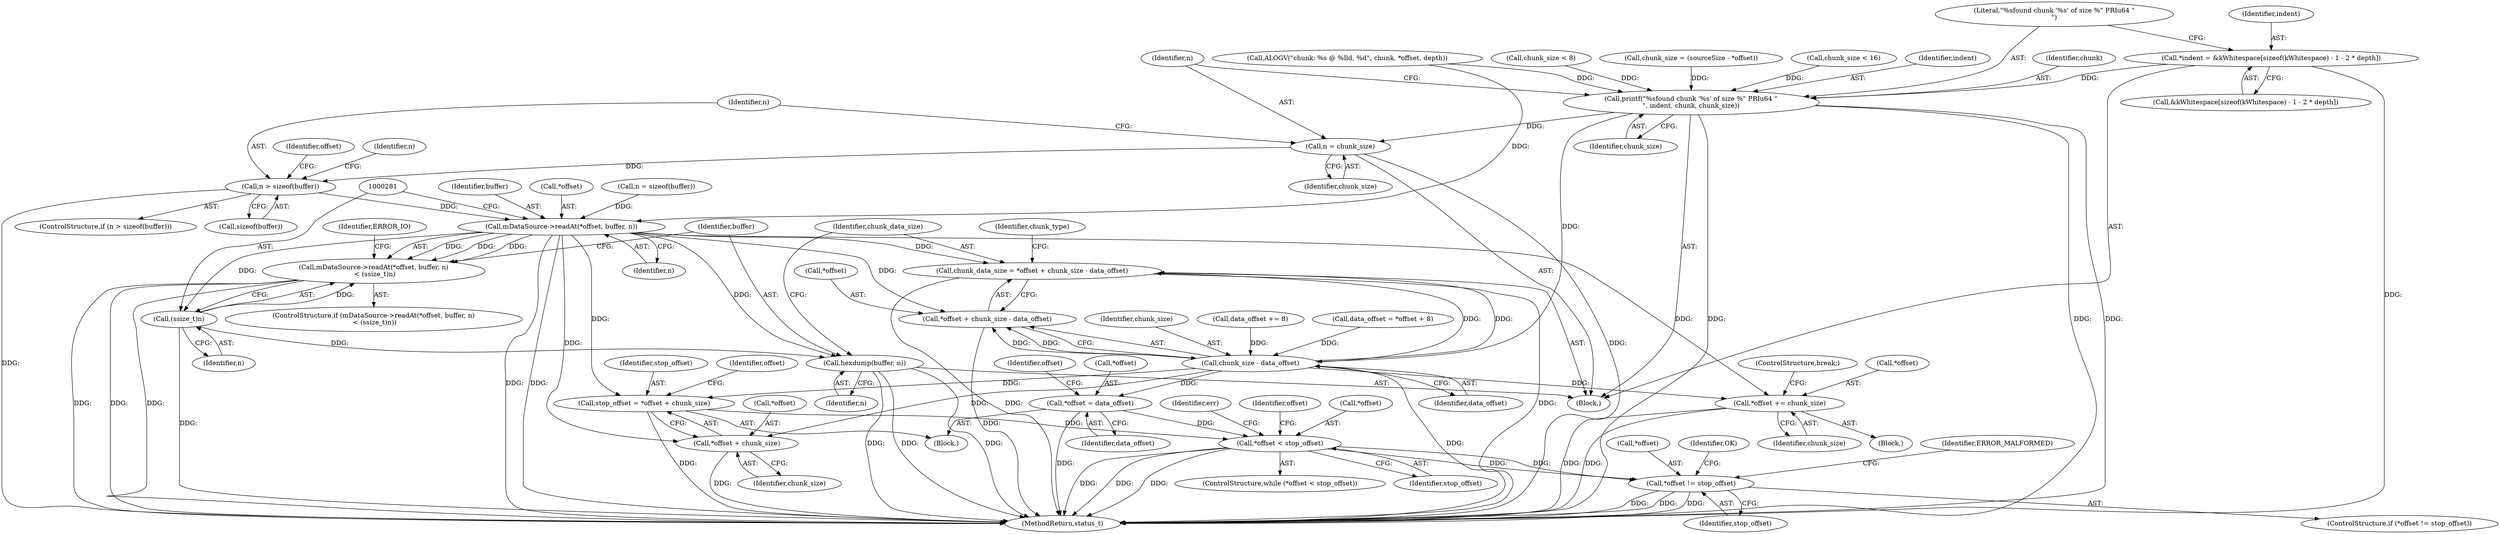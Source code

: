 digraph "0_Android_463a6f807e187828442949d1924e143cf07778c6@API" {
"1000240" [label="(Call,*indent = &kWhitespace[sizeof(kWhitespace) - 1 - 2 * depth])"];
"1000253" [label="(Call,printf(\"%sfound chunk '%s' of size %\" PRIu64 \"\n\", indent, chunk, chunk_size))"];
"1000260" [label="(Call,n = chunk_size)"];
"1000264" [label="(Call,n > sizeof(buffer))"];
"1000275" [label="(Call,mDataSource->readAt(*offset, buffer, n))"];
"1000274" [label="(Call,mDataSource->readAt(*offset, buffer, n)\n < (ssize_t)n)"];
"1000280" [label="(Call,(ssize_t)n)"];
"1000286" [label="(Call,hexdump(buffer, n))"];
"1000291" [label="(Call,chunk_data_size = *offset + chunk_size - data_offset)"];
"1000293" [label="(Call,*offset + chunk_size - data_offset)"];
"1000324" [label="(Call,stop_offset = *offset + chunk_size)"];
"1000335" [label="(Call,*offset < stop_offset)"];
"1000356" [label="(Call,*offset != stop_offset)"];
"1000326" [label="(Call,*offset + chunk_size)"];
"1002911" [label="(Call,*offset += chunk_size)"];
"1000296" [label="(Call,chunk_size - data_offset)"];
"1000330" [label="(Call,*offset = data_offset)"];
"1000240" [label="(Call,*indent = &kWhitespace[sizeof(kWhitespace) - 1 - 2 * depth])"];
"1000324" [label="(Call,stop_offset = *offset + chunk_size)"];
"1000219" [label="(Call,chunk_size < 8)"];
"1000263" [label="(ControlStructure,if (n > sizeof(buffer)))"];
"1000274" [label="(Call,mDataSource->readAt(*offset, buffer, n)\n < (ssize_t)n)"];
"1000197" [label="(Call,chunk_size = (sourceSize - *offset))"];
"1000269" [label="(Call,n = sizeof(buffer))"];
"1000273" [label="(ControlStructure,if (mDataSource->readAt(*offset, buffer, n)\n < (ssize_t)n))"];
"1000288" [label="(Identifier,n)"];
"1000261" [label="(Identifier,n)"];
"1000302" [label="(Identifier,chunk_type)"];
"1000342" [label="(Identifier,err)"];
"1000357" [label="(Call,*offset)"];
"1000326" [label="(Call,*offset + chunk_size)"];
"1000331" [label="(Call,*offset)"];
"1000265" [label="(Identifier,n)"];
"1000257" [label="(Identifier,chunk_size)"];
"1000294" [label="(Call,*offset)"];
"1000279" [label="(Identifier,n)"];
"1000280" [label="(Call,(ssize_t)n)"];
"1002911" [label="(Call,*offset += chunk_size)"];
"1000277" [label="(Identifier,offset)"];
"1000266" [label="(Call,sizeof(buffer))"];
"1000286" [label="(Call,hexdump(buffer, n))"];
"1000297" [label="(Identifier,chunk_size)"];
"1000256" [label="(Identifier,chunk)"];
"1000229" [label="(Call,ALOGV(\"chunk: %s @ %lld, %d\", chunk, *offset, depth))"];
"1000296" [label="(Call,chunk_size - data_offset)"];
"1000291" [label="(Call,chunk_data_size = *offset + chunk_size - data_offset)"];
"1000334" [label="(ControlStructure,while (*offset < stop_offset))"];
"1000292" [label="(Identifier,chunk_data_size)"];
"1002915" [label="(ControlStructure,break;)"];
"1000168" [label="(Call,data_offset += 8)"];
"1000275" [label="(Call,mDataSource->readAt(*offset, buffer, n))"];
"1000358" [label="(Identifier,offset)"];
"1000242" [label="(Call,&kWhitespace[sizeof(kWhitespace) - 1 - 2 * depth])"];
"1000264" [label="(Call,n > sizeof(buffer))"];
"1000254" [label="(Literal,\"%sfound chunk '%s' of size %\" PRIu64 \"\n\")"];
"1000338" [label="(Identifier,stop_offset)"];
"1000330" [label="(Call,*offset = data_offset)"];
"1000364" [label="(Identifier,OK)"];
"1000322" [label="(Block,)"];
"1000329" [label="(Identifier,chunk_size)"];
"1000262" [label="(Identifier,chunk_size)"];
"1000333" [label="(Identifier,data_offset)"];
"1000282" [label="(Identifier,n)"];
"1000270" [label="(Identifier,n)"];
"1002912" [label="(Call,*offset)"];
"1000260" [label="(Call,n = chunk_size)"];
"1000278" [label="(Identifier,buffer)"];
"1000172" [label="(Call,chunk_size < 16)"];
"1000359" [label="(Identifier,stop_offset)"];
"1000241" [label="(Identifier,indent)"];
"1000327" [label="(Call,*offset)"];
"1002914" [label="(Identifier,chunk_size)"];
"1002910" [label="(Block,)"];
"1000335" [label="(Call,*offset < stop_offset)"];
"1000287" [label="(Identifier,buffer)"];
"1000325" [label="(Identifier,stop_offset)"];
"1000355" [label="(ControlStructure,if (*offset != stop_offset))"];
"1000337" [label="(Identifier,offset)"];
"1000285" [label="(Identifier,ERROR_IO)"];
"1000356" [label="(Call,*offset != stop_offset)"];
"1000253" [label="(Call,printf(\"%sfound chunk '%s' of size %\" PRIu64 \"\n\", indent, chunk, chunk_size))"];
"1000139" [label="(Call,data_offset = *offset + 8)"];
"1002918" [label="(MethodReturn,status_t)"];
"1000336" [label="(Call,*offset)"];
"1000332" [label="(Identifier,offset)"];
"1000106" [label="(Block,)"];
"1000276" [label="(Call,*offset)"];
"1000298" [label="(Identifier,data_offset)"];
"1000362" [label="(Identifier,ERROR_MALFORMED)"];
"1000293" [label="(Call,*offset + chunk_size - data_offset)"];
"1000255" [label="(Identifier,indent)"];
"1000240" -> "1000106"  [label="AST: "];
"1000240" -> "1000242"  [label="CFG: "];
"1000241" -> "1000240"  [label="AST: "];
"1000242" -> "1000240"  [label="AST: "];
"1000254" -> "1000240"  [label="CFG: "];
"1000240" -> "1002918"  [label="DDG: "];
"1000240" -> "1000253"  [label="DDG: "];
"1000253" -> "1000106"  [label="AST: "];
"1000253" -> "1000257"  [label="CFG: "];
"1000254" -> "1000253"  [label="AST: "];
"1000255" -> "1000253"  [label="AST: "];
"1000256" -> "1000253"  [label="AST: "];
"1000257" -> "1000253"  [label="AST: "];
"1000261" -> "1000253"  [label="CFG: "];
"1000253" -> "1002918"  [label="DDG: "];
"1000253" -> "1002918"  [label="DDG: "];
"1000253" -> "1002918"  [label="DDG: "];
"1000229" -> "1000253"  [label="DDG: "];
"1000172" -> "1000253"  [label="DDG: "];
"1000219" -> "1000253"  [label="DDG: "];
"1000197" -> "1000253"  [label="DDG: "];
"1000253" -> "1000260"  [label="DDG: "];
"1000253" -> "1000296"  [label="DDG: "];
"1000260" -> "1000106"  [label="AST: "];
"1000260" -> "1000262"  [label="CFG: "];
"1000261" -> "1000260"  [label="AST: "];
"1000262" -> "1000260"  [label="AST: "];
"1000265" -> "1000260"  [label="CFG: "];
"1000260" -> "1002918"  [label="DDG: "];
"1000260" -> "1000264"  [label="DDG: "];
"1000264" -> "1000263"  [label="AST: "];
"1000264" -> "1000266"  [label="CFG: "];
"1000265" -> "1000264"  [label="AST: "];
"1000266" -> "1000264"  [label="AST: "];
"1000270" -> "1000264"  [label="CFG: "];
"1000277" -> "1000264"  [label="CFG: "];
"1000264" -> "1002918"  [label="DDG: "];
"1000264" -> "1000275"  [label="DDG: "];
"1000275" -> "1000274"  [label="AST: "];
"1000275" -> "1000279"  [label="CFG: "];
"1000276" -> "1000275"  [label="AST: "];
"1000278" -> "1000275"  [label="AST: "];
"1000279" -> "1000275"  [label="AST: "];
"1000281" -> "1000275"  [label="CFG: "];
"1000275" -> "1002918"  [label="DDG: "];
"1000275" -> "1002918"  [label="DDG: "];
"1000275" -> "1000274"  [label="DDG: "];
"1000275" -> "1000274"  [label="DDG: "];
"1000275" -> "1000274"  [label="DDG: "];
"1000229" -> "1000275"  [label="DDG: "];
"1000269" -> "1000275"  [label="DDG: "];
"1000275" -> "1000280"  [label="DDG: "];
"1000275" -> "1000286"  [label="DDG: "];
"1000275" -> "1000291"  [label="DDG: "];
"1000275" -> "1000293"  [label="DDG: "];
"1000275" -> "1000324"  [label="DDG: "];
"1000275" -> "1000326"  [label="DDG: "];
"1000275" -> "1002911"  [label="DDG: "];
"1000274" -> "1000273"  [label="AST: "];
"1000274" -> "1000280"  [label="CFG: "];
"1000280" -> "1000274"  [label="AST: "];
"1000285" -> "1000274"  [label="CFG: "];
"1000287" -> "1000274"  [label="CFG: "];
"1000274" -> "1002918"  [label="DDG: "];
"1000274" -> "1002918"  [label="DDG: "];
"1000274" -> "1002918"  [label="DDG: "];
"1000280" -> "1000274"  [label="DDG: "];
"1000280" -> "1000282"  [label="CFG: "];
"1000281" -> "1000280"  [label="AST: "];
"1000282" -> "1000280"  [label="AST: "];
"1000280" -> "1002918"  [label="DDG: "];
"1000280" -> "1000286"  [label="DDG: "];
"1000286" -> "1000106"  [label="AST: "];
"1000286" -> "1000288"  [label="CFG: "];
"1000287" -> "1000286"  [label="AST: "];
"1000288" -> "1000286"  [label="AST: "];
"1000292" -> "1000286"  [label="CFG: "];
"1000286" -> "1002918"  [label="DDG: "];
"1000286" -> "1002918"  [label="DDG: "];
"1000286" -> "1002918"  [label="DDG: "];
"1000291" -> "1000106"  [label="AST: "];
"1000291" -> "1000293"  [label="CFG: "];
"1000292" -> "1000291"  [label="AST: "];
"1000293" -> "1000291"  [label="AST: "];
"1000302" -> "1000291"  [label="CFG: "];
"1000291" -> "1002918"  [label="DDG: "];
"1000291" -> "1002918"  [label="DDG: "];
"1000296" -> "1000291"  [label="DDG: "];
"1000296" -> "1000291"  [label="DDG: "];
"1000293" -> "1000296"  [label="CFG: "];
"1000294" -> "1000293"  [label="AST: "];
"1000296" -> "1000293"  [label="AST: "];
"1000293" -> "1002918"  [label="DDG: "];
"1000296" -> "1000293"  [label="DDG: "];
"1000296" -> "1000293"  [label="DDG: "];
"1000324" -> "1000322"  [label="AST: "];
"1000324" -> "1000326"  [label="CFG: "];
"1000325" -> "1000324"  [label="AST: "];
"1000326" -> "1000324"  [label="AST: "];
"1000332" -> "1000324"  [label="CFG: "];
"1000324" -> "1002918"  [label="DDG: "];
"1000296" -> "1000324"  [label="DDG: "];
"1000324" -> "1000335"  [label="DDG: "];
"1000335" -> "1000334"  [label="AST: "];
"1000335" -> "1000338"  [label="CFG: "];
"1000336" -> "1000335"  [label="AST: "];
"1000338" -> "1000335"  [label="AST: "];
"1000342" -> "1000335"  [label="CFG: "];
"1000358" -> "1000335"  [label="CFG: "];
"1000335" -> "1002918"  [label="DDG: "];
"1000335" -> "1002918"  [label="DDG: "];
"1000335" -> "1002918"  [label="DDG: "];
"1000330" -> "1000335"  [label="DDG: "];
"1000335" -> "1000356"  [label="DDG: "];
"1000335" -> "1000356"  [label="DDG: "];
"1000356" -> "1000355"  [label="AST: "];
"1000356" -> "1000359"  [label="CFG: "];
"1000357" -> "1000356"  [label="AST: "];
"1000359" -> "1000356"  [label="AST: "];
"1000362" -> "1000356"  [label="CFG: "];
"1000364" -> "1000356"  [label="CFG: "];
"1000356" -> "1002918"  [label="DDG: "];
"1000356" -> "1002918"  [label="DDG: "];
"1000356" -> "1002918"  [label="DDG: "];
"1000326" -> "1000329"  [label="CFG: "];
"1000327" -> "1000326"  [label="AST: "];
"1000329" -> "1000326"  [label="AST: "];
"1000326" -> "1002918"  [label="DDG: "];
"1000296" -> "1000326"  [label="DDG: "];
"1002911" -> "1002910"  [label="AST: "];
"1002911" -> "1002914"  [label="CFG: "];
"1002912" -> "1002911"  [label="AST: "];
"1002914" -> "1002911"  [label="AST: "];
"1002915" -> "1002911"  [label="CFG: "];
"1002911" -> "1002918"  [label="DDG: "];
"1002911" -> "1002918"  [label="DDG: "];
"1000296" -> "1002911"  [label="DDG: "];
"1000296" -> "1000298"  [label="CFG: "];
"1000297" -> "1000296"  [label="AST: "];
"1000298" -> "1000296"  [label="AST: "];
"1000296" -> "1002918"  [label="DDG: "];
"1000168" -> "1000296"  [label="DDG: "];
"1000139" -> "1000296"  [label="DDG: "];
"1000296" -> "1000330"  [label="DDG: "];
"1000330" -> "1000322"  [label="AST: "];
"1000330" -> "1000333"  [label="CFG: "];
"1000331" -> "1000330"  [label="AST: "];
"1000333" -> "1000330"  [label="AST: "];
"1000337" -> "1000330"  [label="CFG: "];
"1000330" -> "1002918"  [label="DDG: "];
}
